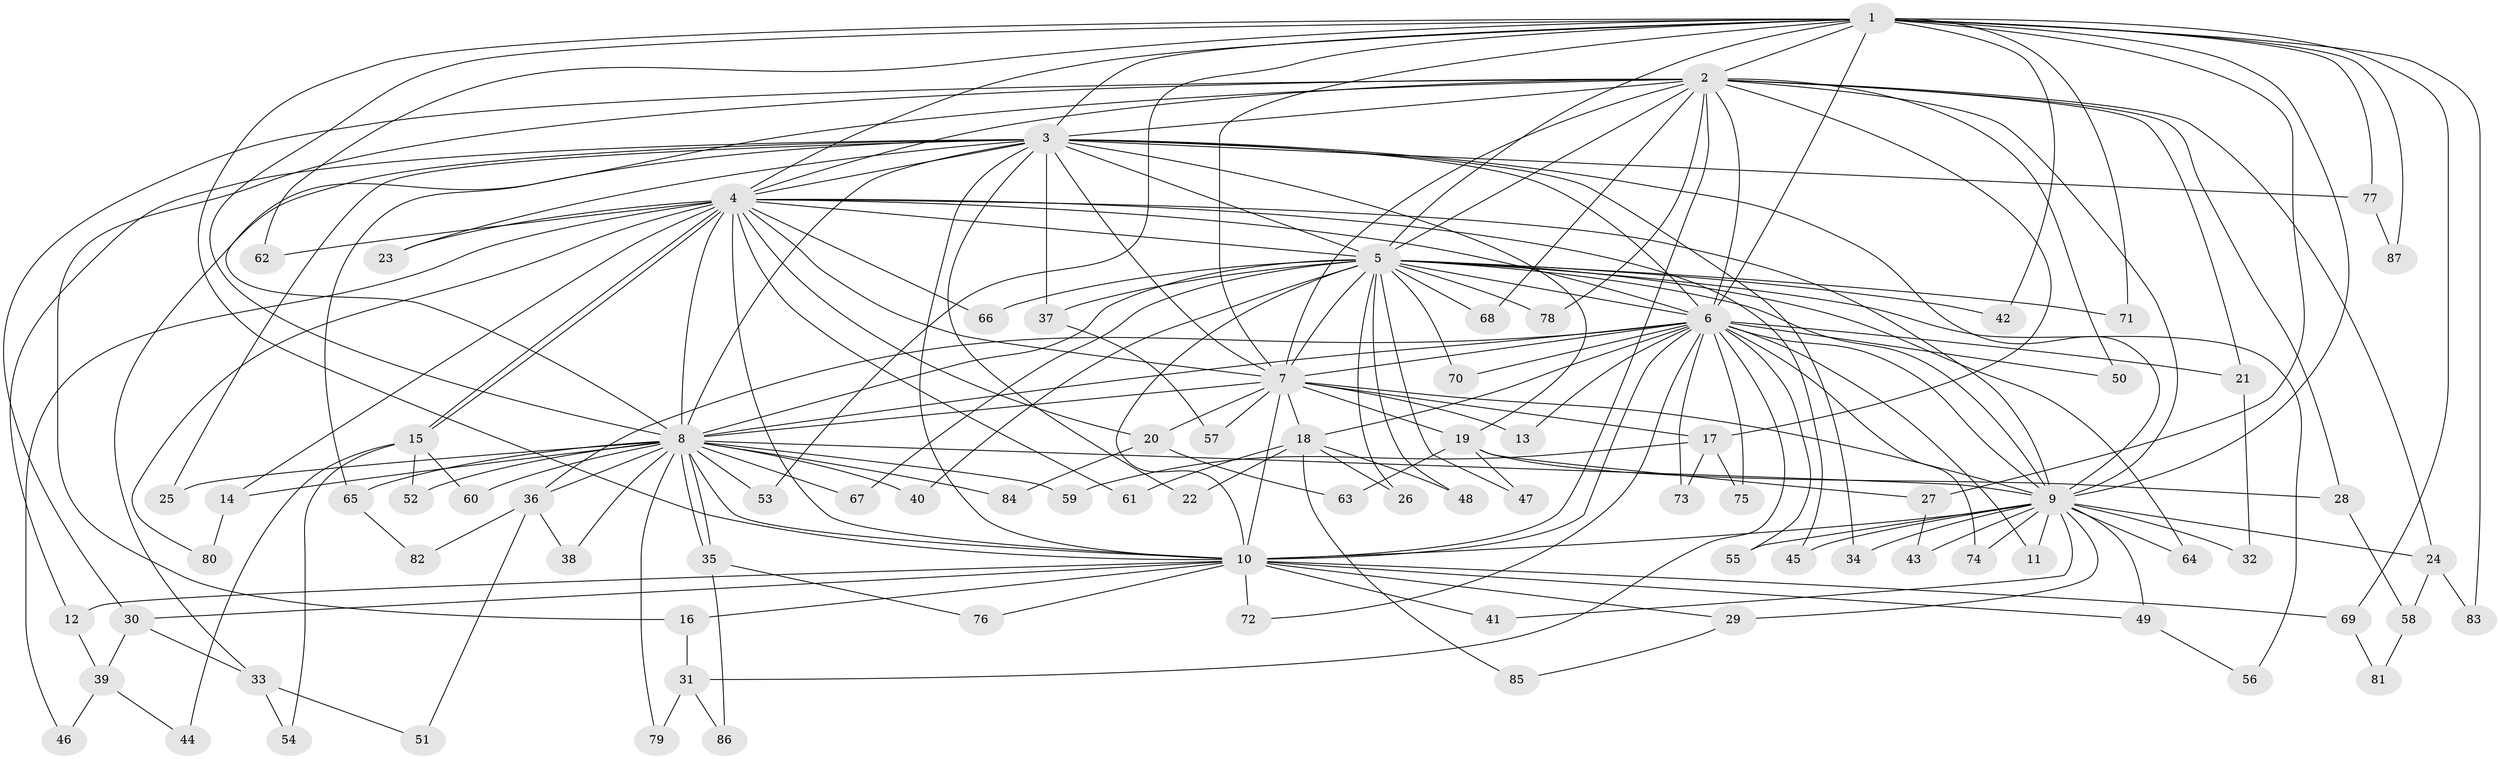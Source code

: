 // coarse degree distribution, {25: 0.015625, 16: 0.015625, 17: 0.046875, 20: 0.015625, 21: 0.015625, 13: 0.015625, 22: 0.015625, 2: 0.5625, 3: 0.125, 6: 0.03125, 5: 0.046875, 7: 0.015625, 4: 0.078125}
// Generated by graph-tools (version 1.1) at 2025/23/03/03/25 07:23:38]
// undirected, 87 vertices, 199 edges
graph export_dot {
graph [start="1"]
  node [color=gray90,style=filled];
  1;
  2;
  3;
  4;
  5;
  6;
  7;
  8;
  9;
  10;
  11;
  12;
  13;
  14;
  15;
  16;
  17;
  18;
  19;
  20;
  21;
  22;
  23;
  24;
  25;
  26;
  27;
  28;
  29;
  30;
  31;
  32;
  33;
  34;
  35;
  36;
  37;
  38;
  39;
  40;
  41;
  42;
  43;
  44;
  45;
  46;
  47;
  48;
  49;
  50;
  51;
  52;
  53;
  54;
  55;
  56;
  57;
  58;
  59;
  60;
  61;
  62;
  63;
  64;
  65;
  66;
  67;
  68;
  69;
  70;
  71;
  72;
  73;
  74;
  75;
  76;
  77;
  78;
  79;
  80;
  81;
  82;
  83;
  84;
  85;
  86;
  87;
  1 -- 2;
  1 -- 3;
  1 -- 4;
  1 -- 5;
  1 -- 6;
  1 -- 7;
  1 -- 8;
  1 -- 9;
  1 -- 10;
  1 -- 27;
  1 -- 42;
  1 -- 53;
  1 -- 62;
  1 -- 69;
  1 -- 71;
  1 -- 77;
  1 -- 83;
  1 -- 87;
  2 -- 3;
  2 -- 4;
  2 -- 5;
  2 -- 6;
  2 -- 7;
  2 -- 8;
  2 -- 9;
  2 -- 10;
  2 -- 16;
  2 -- 17;
  2 -- 21;
  2 -- 24;
  2 -- 28;
  2 -- 30;
  2 -- 50;
  2 -- 68;
  2 -- 78;
  3 -- 4;
  3 -- 5;
  3 -- 6;
  3 -- 7;
  3 -- 8;
  3 -- 9;
  3 -- 10;
  3 -- 12;
  3 -- 19;
  3 -- 22;
  3 -- 23;
  3 -- 25;
  3 -- 33;
  3 -- 34;
  3 -- 37;
  3 -- 65;
  3 -- 77;
  4 -- 5;
  4 -- 6;
  4 -- 7;
  4 -- 8;
  4 -- 9;
  4 -- 10;
  4 -- 14;
  4 -- 15;
  4 -- 15;
  4 -- 20;
  4 -- 23;
  4 -- 45;
  4 -- 46;
  4 -- 61;
  4 -- 62;
  4 -- 66;
  4 -- 80;
  5 -- 6;
  5 -- 7;
  5 -- 8;
  5 -- 9;
  5 -- 10;
  5 -- 26;
  5 -- 37;
  5 -- 40;
  5 -- 42;
  5 -- 47;
  5 -- 48;
  5 -- 56;
  5 -- 64;
  5 -- 66;
  5 -- 67;
  5 -- 68;
  5 -- 70;
  5 -- 71;
  5 -- 78;
  6 -- 7;
  6 -- 8;
  6 -- 9;
  6 -- 10;
  6 -- 11;
  6 -- 13;
  6 -- 18;
  6 -- 21;
  6 -- 31;
  6 -- 36;
  6 -- 50;
  6 -- 55;
  6 -- 70;
  6 -- 72;
  6 -- 73;
  6 -- 74;
  6 -- 75;
  7 -- 8;
  7 -- 9;
  7 -- 10;
  7 -- 13;
  7 -- 17;
  7 -- 18;
  7 -- 19;
  7 -- 20;
  7 -- 57;
  8 -- 9;
  8 -- 10;
  8 -- 14;
  8 -- 25;
  8 -- 35;
  8 -- 35;
  8 -- 36;
  8 -- 38;
  8 -- 40;
  8 -- 52;
  8 -- 53;
  8 -- 59;
  8 -- 60;
  8 -- 65;
  8 -- 67;
  8 -- 79;
  8 -- 84;
  9 -- 10;
  9 -- 11;
  9 -- 24;
  9 -- 29;
  9 -- 32;
  9 -- 34;
  9 -- 41;
  9 -- 43;
  9 -- 45;
  9 -- 49;
  9 -- 55;
  9 -- 64;
  9 -- 74;
  10 -- 12;
  10 -- 16;
  10 -- 29;
  10 -- 30;
  10 -- 41;
  10 -- 49;
  10 -- 69;
  10 -- 72;
  10 -- 76;
  12 -- 39;
  14 -- 80;
  15 -- 44;
  15 -- 52;
  15 -- 54;
  15 -- 60;
  16 -- 31;
  17 -- 59;
  17 -- 73;
  17 -- 75;
  18 -- 22;
  18 -- 26;
  18 -- 48;
  18 -- 61;
  18 -- 85;
  19 -- 27;
  19 -- 28;
  19 -- 47;
  19 -- 63;
  20 -- 63;
  20 -- 84;
  21 -- 32;
  24 -- 58;
  24 -- 83;
  27 -- 43;
  28 -- 58;
  29 -- 85;
  30 -- 33;
  30 -- 39;
  31 -- 79;
  31 -- 86;
  33 -- 51;
  33 -- 54;
  35 -- 76;
  35 -- 86;
  36 -- 38;
  36 -- 51;
  36 -- 82;
  37 -- 57;
  39 -- 44;
  39 -- 46;
  49 -- 56;
  58 -- 81;
  65 -- 82;
  69 -- 81;
  77 -- 87;
}
